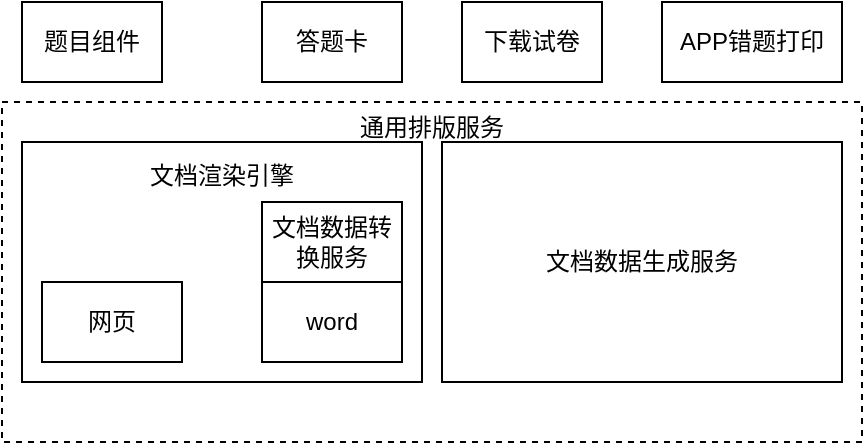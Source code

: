 <mxfile version="20.6.2" type="github">
  <diagram id="kgpKYQtTHZ0yAKxKKP6v" name="Page-1">
    <mxGraphModel dx="786" dy="491" grid="1" gridSize="10" guides="1" tooltips="1" connect="1" arrows="1" fold="1" page="1" pageScale="1" pageWidth="850" pageHeight="1100" math="0" shadow="0">
      <root>
        <mxCell id="0" />
        <mxCell id="1" parent="0" />
        <mxCell id="0oZg8qkL9w9ilyilMxtD-13" value="通用排版服务&lt;br&gt;&lt;br&gt;&lt;br&gt;&lt;br&gt;&lt;br&gt;&lt;br&gt;&lt;br&gt;&lt;br&gt;&lt;br&gt;&lt;br&gt;&lt;br&gt;" style="rounded=0;whiteSpace=wrap;html=1;dashed=1;" vertex="1" parent="1">
          <mxGeometry x="190" y="160" width="430" height="170" as="geometry" />
        </mxCell>
        <mxCell id="0oZg8qkL9w9ilyilMxtD-4" value="文档数据生成服务" style="rounded=0;whiteSpace=wrap;html=1;" vertex="1" parent="1">
          <mxGeometry x="410" y="180" width="200" height="120" as="geometry" />
        </mxCell>
        <mxCell id="0oZg8qkL9w9ilyilMxtD-5" value="文档渲染引擎&lt;br&gt;&lt;br&gt;&lt;br&gt;&lt;br&gt;&lt;br&gt;&lt;br&gt;&lt;br&gt;" style="rounded=0;whiteSpace=wrap;html=1;" vertex="1" parent="1">
          <mxGeometry x="200" y="180" width="200" height="120" as="geometry" />
        </mxCell>
        <mxCell id="0oZg8qkL9w9ilyilMxtD-6" value="网页" style="rounded=0;whiteSpace=wrap;html=1;" vertex="1" parent="1">
          <mxGeometry x="210" y="250" width="70" height="40" as="geometry" />
        </mxCell>
        <mxCell id="0oZg8qkL9w9ilyilMxtD-7" value="word" style="rounded=0;whiteSpace=wrap;html=1;" vertex="1" parent="1">
          <mxGeometry x="320" y="250" width="70" height="40" as="geometry" />
        </mxCell>
        <mxCell id="0oZg8qkL9w9ilyilMxtD-8" value="文档数据转换服务" style="rounded=0;whiteSpace=wrap;html=1;" vertex="1" parent="1">
          <mxGeometry x="320" y="210" width="70" height="40" as="geometry" />
        </mxCell>
        <mxCell id="0oZg8qkL9w9ilyilMxtD-9" value="题目组件" style="rounded=0;whiteSpace=wrap;html=1;" vertex="1" parent="1">
          <mxGeometry x="200" y="110" width="70" height="40" as="geometry" />
        </mxCell>
        <mxCell id="0oZg8qkL9w9ilyilMxtD-10" value="答题卡" style="rounded=0;whiteSpace=wrap;html=1;" vertex="1" parent="1">
          <mxGeometry x="320" y="110" width="70" height="40" as="geometry" />
        </mxCell>
        <mxCell id="0oZg8qkL9w9ilyilMxtD-11" value="下载试卷" style="rounded=0;whiteSpace=wrap;html=1;" vertex="1" parent="1">
          <mxGeometry x="420" y="110" width="70" height="40" as="geometry" />
        </mxCell>
        <mxCell id="0oZg8qkL9w9ilyilMxtD-12" value="APP错题打印" style="rounded=0;whiteSpace=wrap;html=1;" vertex="1" parent="1">
          <mxGeometry x="520" y="110" width="90" height="40" as="geometry" />
        </mxCell>
      </root>
    </mxGraphModel>
  </diagram>
</mxfile>
